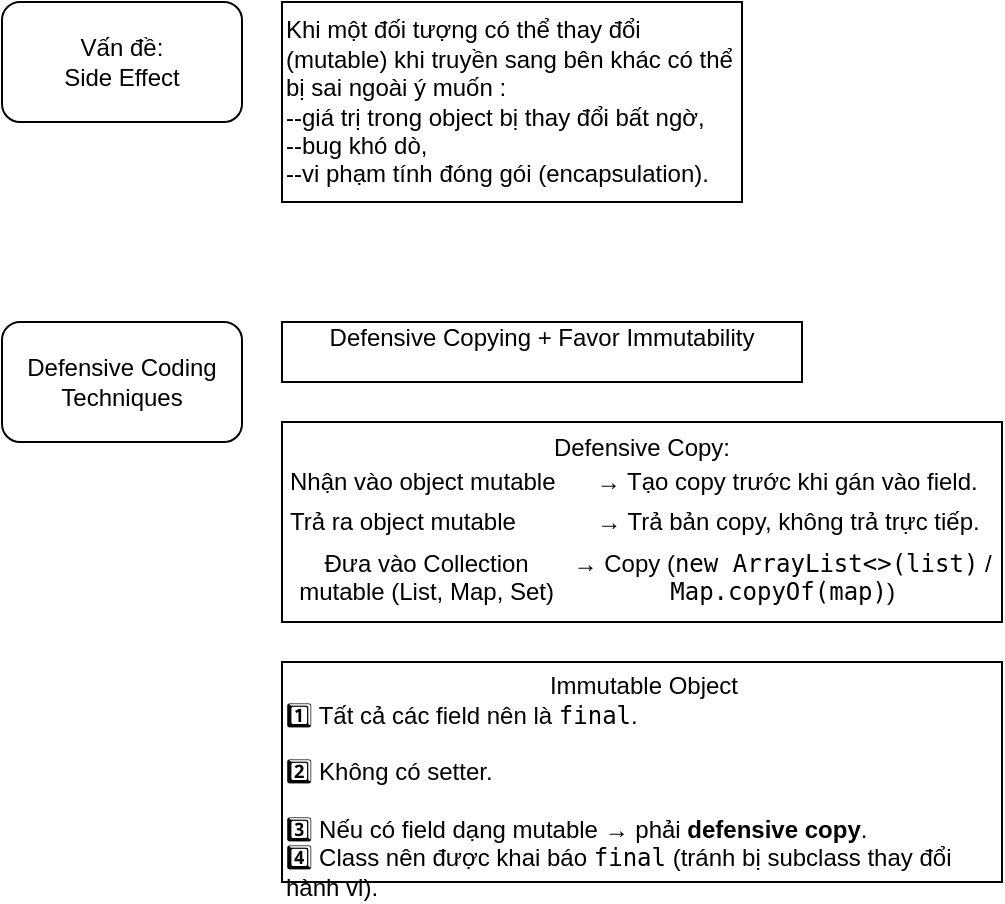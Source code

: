<mxfile version="26.2.12">
  <diagram name="Trang-1" id="XOU_5vqjAvi72UEaRDfu">
    <mxGraphModel dx="1044" dy="527" grid="1" gridSize="10" guides="1" tooltips="1" connect="1" arrows="1" fold="1" page="1" pageScale="1" pageWidth="827" pageHeight="1169" math="0" shadow="0">
      <root>
        <mxCell id="0" />
        <mxCell id="1" parent="0" />
        <mxCell id="74BMwv2CynlliUVgkqmk-1" value="Vấn đề:&lt;div&gt;Side Effect&lt;/div&gt;" style="rounded=1;whiteSpace=wrap;html=1;" vertex="1" parent="1">
          <mxGeometry x="80" y="120" width="120" height="60" as="geometry" />
        </mxCell>
        <mxCell id="74BMwv2CynlliUVgkqmk-3" value="Khi một đối tượng có thể thay đổi (mutable) khi truyền sang bên khác có thể bị sai ngoài ý muốn :&lt;div&gt;&lt;span style=&quot;background-color: transparent; color: light-dark(rgb(0, 0, 0), rgb(255, 255, 255));&quot;&gt;--giá trị trong object bị thay đổi bất ngờ,&lt;/span&gt;&lt;/div&gt;&lt;div&gt;&lt;span style=&quot;background-color: transparent; color: light-dark(rgb(0, 0, 0), rgb(255, 255, 255));&quot;&gt;--bug khó dò,&lt;/span&gt;&lt;/div&gt;&lt;div&gt;&lt;span style=&quot;background-color: transparent; color: light-dark(rgb(0, 0, 0), rgb(255, 255, 255));&quot;&gt;--vi phạm tính đóng gói (encapsulation).&lt;/span&gt;&lt;/div&gt;" style="rounded=0;whiteSpace=wrap;html=1;align=left;" vertex="1" parent="1">
          <mxGeometry x="220" y="120" width="230" height="100" as="geometry" />
        </mxCell>
        <mxCell id="74BMwv2CynlliUVgkqmk-5" value="Defensive Coding Techniques" style="rounded=1;whiteSpace=wrap;html=1;" vertex="1" parent="1">
          <mxGeometry x="80" y="280" width="120" height="60" as="geometry" />
        </mxCell>
        <mxCell id="74BMwv2CynlliUVgkqmk-6" value="Defensive Copying + Favor Immutability&lt;div&gt;&lt;br&gt;&lt;/div&gt;" style="rounded=0;whiteSpace=wrap;html=1;" vertex="1" parent="1">
          <mxGeometry x="220" y="280" width="260" height="30" as="geometry" />
        </mxCell>
        <mxCell id="74BMwv2CynlliUVgkqmk-7" value="Defensive Copy:&lt;br&gt;&lt;table&gt;&lt;tbody&gt;&lt;tr data-end=&quot;2211&quot; data-start=&quot;2146&quot;&gt;&lt;td data-end=&quot;2172&quot; data-start=&quot;2146&quot; class=&quot;max-w-[calc(var(--thread-content-max-width)*2/3)]&quot;&gt;Nhận vào object mutable&amp;nbsp; &amp;nbsp; &amp;nbsp;&lt;/td&gt;&lt;td data-end=&quot;2211&quot; data-start=&quot;2172&quot; class=&quot;max-w-[calc(var(--thread-content-max-width)*2/3)]&quot;&gt;→ Tạo copy trước khi gán vào field.&lt;/td&gt;&lt;/tr&gt;&lt;/tbody&gt;&lt;/table&gt;&lt;table&gt;&lt;tbody&gt;&lt;tr data-end=&quot;2276&quot; data-start=&quot;2212&quot;&gt;&lt;td data-end=&quot;2236&quot; data-start=&quot;2212&quot; class=&quot;max-w-[calc(var(--thread-content-max-width)*2/3)]&quot;&gt;Trả ra object mutable&amp;nbsp; &amp;nbsp; &amp;nbsp; &amp;nbsp; &amp;nbsp; &amp;nbsp;&lt;/td&gt;&lt;td data-end=&quot;2276&quot; data-start=&quot;2236&quot; class=&quot;max-w-[calc(var(--thread-content-max-width)*2/3)]&quot;&gt;→ Trả bản copy, không trả trực tiếp.&lt;/td&gt;&lt;/tr&gt;&lt;/tbody&gt;&lt;/table&gt;&lt;table&gt;&lt;tbody&gt;&lt;tr data-end=&quot;2379&quot; data-start=&quot;2277&quot;&gt;&lt;td data-end=&quot;2323&quot; data-start=&quot;2277&quot; class=&quot;max-w-[calc(var(--thread-content-max-width)*2/3)] min-w-[calc(var(--thread-content-max-width)/3)]&quot;&gt;Đưa vào Collection mutable (List, Map, Set)&lt;/td&gt;&lt;td data-end=&quot;2379&quot; data-start=&quot;2323&quot; class=&quot;max-w-[calc(var(--thread-content-max-width)*2/3)] min-w-[calc(var(--thread-content-max-width)/3)]&quot;&gt;→ Copy (&lt;code data-end=&quot;2356&quot; data-start=&quot;2333&quot;&gt;new ArrayList&amp;lt;&amp;gt;(list)&lt;/code&gt; / &lt;code data-end=&quot;2376&quot; data-start=&quot;2359&quot;&gt;Map.copyOf(map)&lt;/code&gt;)&lt;/td&gt;&lt;/tr&gt;&lt;/tbody&gt;&lt;/table&gt;" style="rounded=0;whiteSpace=wrap;html=1;" vertex="1" parent="1">
          <mxGeometry x="220" y="330" width="360" height="100" as="geometry" />
        </mxCell>
        <mxCell id="74BMwv2CynlliUVgkqmk-8" value="&lt;div&gt;&lt;br&gt;&lt;/div&gt;&lt;div style=&quot;text-align: center;&quot;&gt;Immutable Object&lt;/div&gt;1️⃣ Tất cả các field nên là &lt;code data-end=&quot;1437&quot; data-start=&quot;1430&quot;&gt;final&lt;/code&gt;.&lt;br data-end=&quot;1441&quot; data-start=&quot;1438&quot;&gt;&lt;br&gt;2️⃣ Không có setter.&lt;br data-end=&quot;1464&quot; data-start=&quot;1461&quot;&gt;&lt;br&gt;3️⃣ Nếu có field dạng mutable → phải &lt;strong data-end=&quot;1519&quot; data-start=&quot;1501&quot;&gt;defensive copy&lt;/strong&gt;.&lt;br data-end=&quot;1523&quot; data-start=&quot;1520&quot;&gt;&lt;div style=&quot;&quot;&gt;&lt;span style=&quot;background-color: transparent; color: light-dark(rgb(0, 0, 0), rgb(255, 255, 255));&quot;&gt;4️⃣ Class nên được khai báo &lt;/span&gt;&lt;code style=&quot;background-color: transparent; color: light-dark(rgb(0, 0, 0), rgb(255, 255, 255));&quot; data-end=&quot;1558&quot; data-start=&quot;1551&quot;&gt;final&lt;/code&gt;&lt;span style=&quot;background-color: transparent; color: light-dark(rgb(0, 0, 0), rgb(255, 255, 255));&quot;&gt; (tránh bị subclass thay đổi hành vi).&lt;/span&gt;&lt;/div&gt;" style="rounded=0;whiteSpace=wrap;html=1;align=left;" vertex="1" parent="1">
          <mxGeometry x="220" y="450" width="360" height="110" as="geometry" />
        </mxCell>
      </root>
    </mxGraphModel>
  </diagram>
</mxfile>
